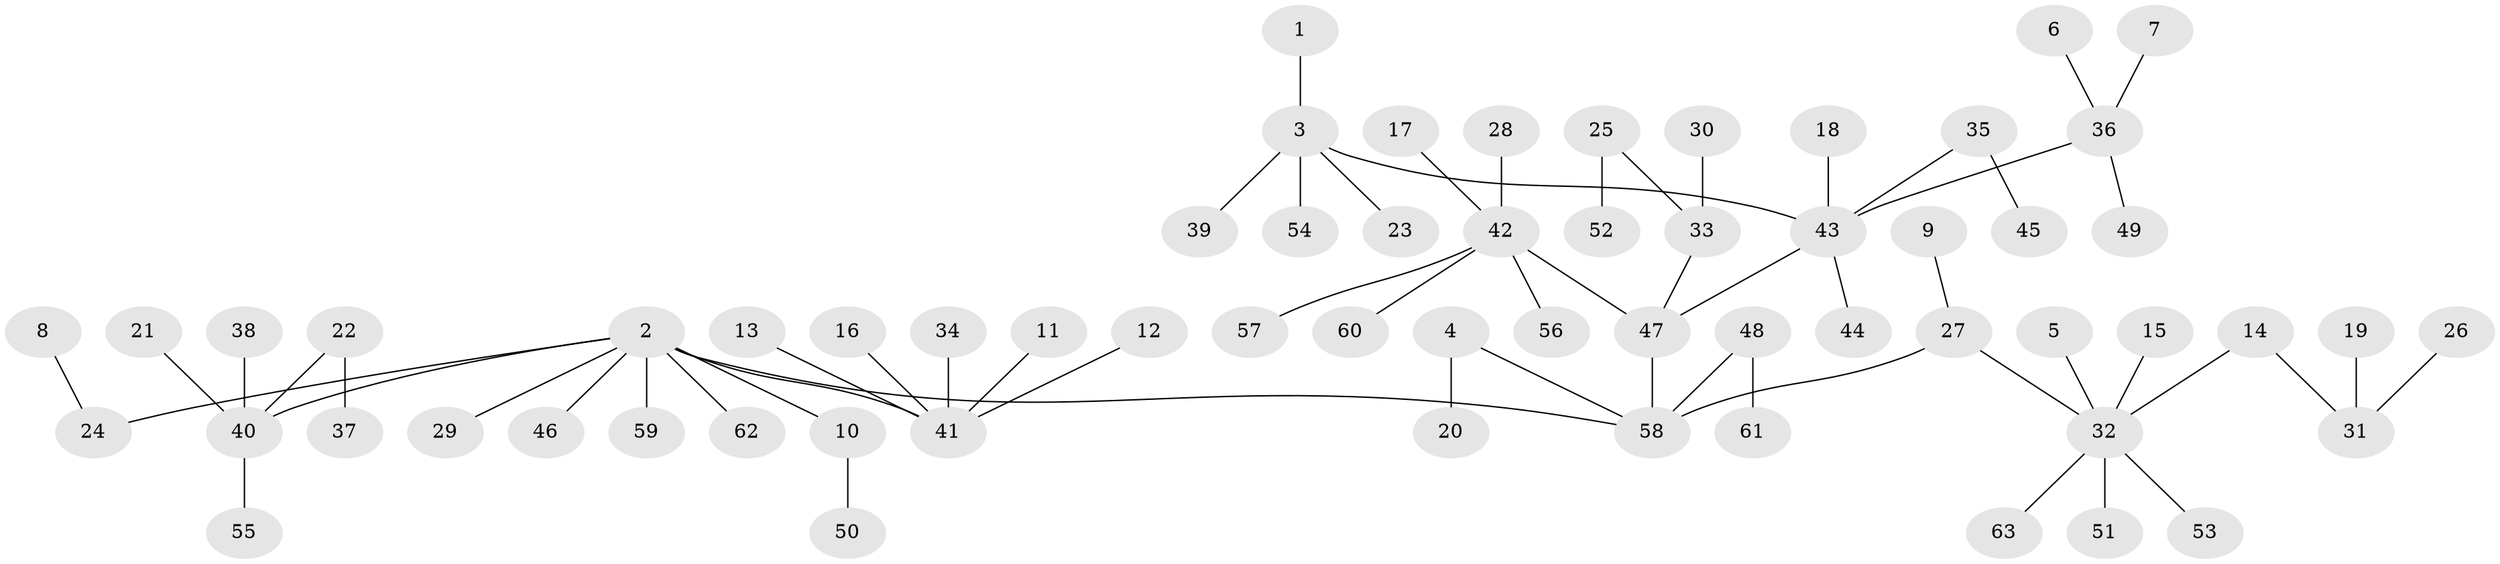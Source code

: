 // original degree distribution, {4: 0.04, 7: 0.024, 6: 0.024, 2: 0.296, 8: 0.016, 1: 0.512, 3: 0.08, 5: 0.008}
// Generated by graph-tools (version 1.1) at 2025/26/03/09/25 03:26:25]
// undirected, 63 vertices, 62 edges
graph export_dot {
graph [start="1"]
  node [color=gray90,style=filled];
  1;
  2;
  3;
  4;
  5;
  6;
  7;
  8;
  9;
  10;
  11;
  12;
  13;
  14;
  15;
  16;
  17;
  18;
  19;
  20;
  21;
  22;
  23;
  24;
  25;
  26;
  27;
  28;
  29;
  30;
  31;
  32;
  33;
  34;
  35;
  36;
  37;
  38;
  39;
  40;
  41;
  42;
  43;
  44;
  45;
  46;
  47;
  48;
  49;
  50;
  51;
  52;
  53;
  54;
  55;
  56;
  57;
  58;
  59;
  60;
  61;
  62;
  63;
  1 -- 3 [weight=1.0];
  2 -- 10 [weight=1.0];
  2 -- 24 [weight=1.0];
  2 -- 29 [weight=1.0];
  2 -- 40 [weight=1.0];
  2 -- 41 [weight=1.0];
  2 -- 46 [weight=1.0];
  2 -- 58 [weight=1.0];
  2 -- 59 [weight=1.0];
  2 -- 62 [weight=1.0];
  3 -- 23 [weight=1.0];
  3 -- 39 [weight=1.0];
  3 -- 43 [weight=1.0];
  3 -- 54 [weight=1.0];
  4 -- 20 [weight=1.0];
  4 -- 58 [weight=1.0];
  5 -- 32 [weight=1.0];
  6 -- 36 [weight=1.0];
  7 -- 36 [weight=1.0];
  8 -- 24 [weight=1.0];
  9 -- 27 [weight=1.0];
  10 -- 50 [weight=1.0];
  11 -- 41 [weight=1.0];
  12 -- 41 [weight=1.0];
  13 -- 41 [weight=1.0];
  14 -- 31 [weight=1.0];
  14 -- 32 [weight=1.0];
  15 -- 32 [weight=1.0];
  16 -- 41 [weight=1.0];
  17 -- 42 [weight=1.0];
  18 -- 43 [weight=1.0];
  19 -- 31 [weight=1.0];
  21 -- 40 [weight=1.0];
  22 -- 37 [weight=1.0];
  22 -- 40 [weight=1.0];
  25 -- 33 [weight=1.0];
  25 -- 52 [weight=1.0];
  26 -- 31 [weight=1.0];
  27 -- 32 [weight=1.0];
  27 -- 58 [weight=1.0];
  28 -- 42 [weight=1.0];
  30 -- 33 [weight=1.0];
  32 -- 51 [weight=1.0];
  32 -- 53 [weight=1.0];
  32 -- 63 [weight=1.0];
  33 -- 47 [weight=1.0];
  34 -- 41 [weight=1.0];
  35 -- 43 [weight=1.0];
  35 -- 45 [weight=1.0];
  36 -- 43 [weight=1.0];
  36 -- 49 [weight=1.0];
  38 -- 40 [weight=1.0];
  40 -- 55 [weight=1.0];
  42 -- 47 [weight=1.0];
  42 -- 56 [weight=1.0];
  42 -- 57 [weight=1.0];
  42 -- 60 [weight=1.0];
  43 -- 44 [weight=1.0];
  43 -- 47 [weight=1.0];
  47 -- 58 [weight=1.0];
  48 -- 58 [weight=1.0];
  48 -- 61 [weight=1.0];
}
